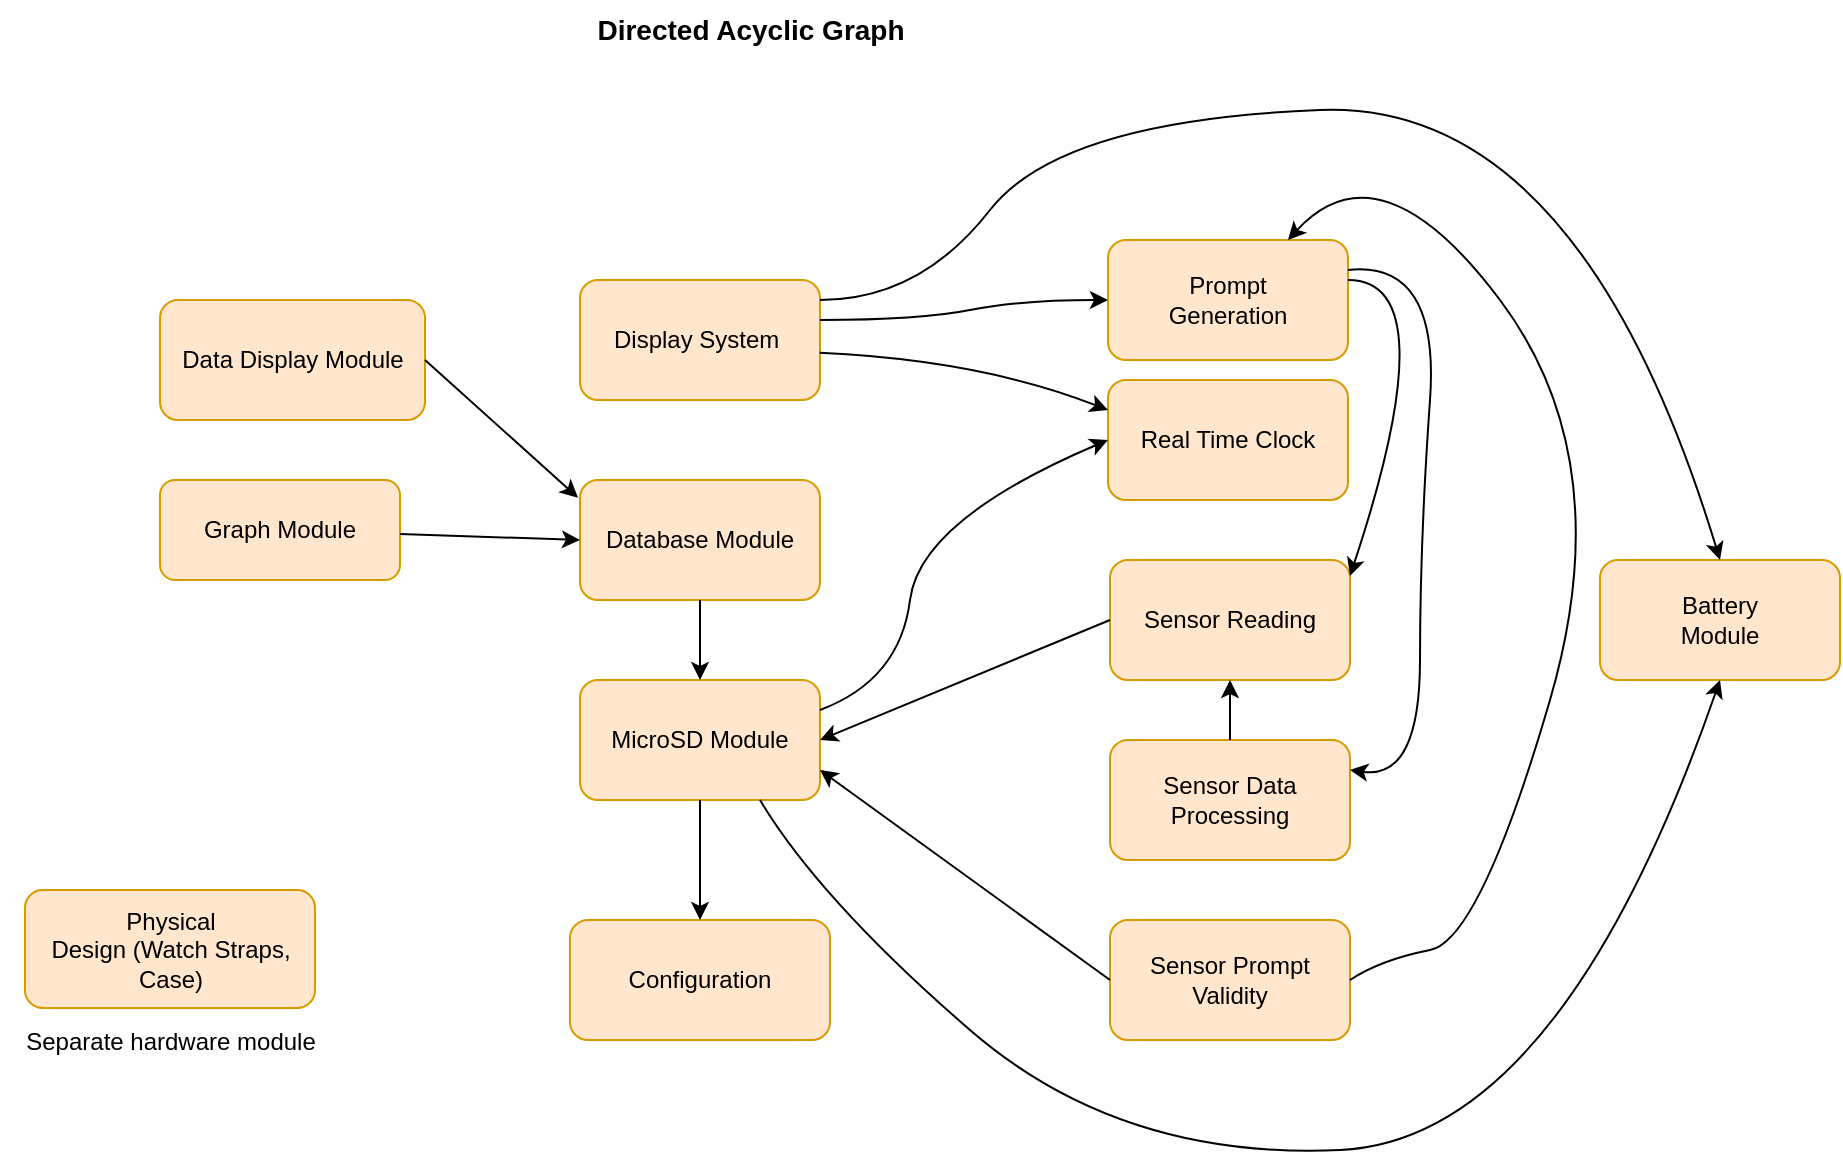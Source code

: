 <mxfile version="21.1.4" type="device">
  <diagram id="T5Ia3B2ij6ZGhML-wjGC" name="Page-1">
    <mxGraphModel dx="2306" dy="787" grid="1" gridSize="10" guides="1" tooltips="1" connect="1" arrows="1" fold="1" page="1" pageScale="1" pageWidth="827" pageHeight="1169" math="0" shadow="0">
      <root>
        <mxCell id="0" />
        <mxCell id="1" parent="0" />
        <mxCell id="xI7UZsL2ybSEAW52J3Ee-1" value="Battery &lt;br&gt;Module" style="rounded=1;whiteSpace=wrap;html=1;fillColor=#ffe6cc;strokeColor=#d79b00;" parent="1" vertex="1">
          <mxGeometry x="590" y="360" width="120" height="60" as="geometry" />
        </mxCell>
        <mxCell id="xI7UZsL2ybSEAW52J3Ee-2" value="Sensor Reading" style="rounded=1;whiteSpace=wrap;html=1;fillColor=#ffe6cc;strokeColor=#d79b00;" parent="1" vertex="1">
          <mxGeometry x="345" y="360" width="120" height="60" as="geometry" />
        </mxCell>
        <mxCell id="xI7UZsL2ybSEAW52J3Ee-4" value="Database Module" style="rounded=1;whiteSpace=wrap;html=1;fillColor=#ffe6cc;strokeColor=#d79b00;" parent="1" vertex="1">
          <mxGeometry x="80" y="320" width="120" height="60" as="geometry" />
        </mxCell>
        <mxCell id="xI7UZsL2ybSEAW52J3Ee-5" value="Display System&amp;nbsp;" style="rounded=1;whiteSpace=wrap;html=1;fillColor=#ffe6cc;strokeColor=#d79b00;" parent="1" vertex="1">
          <mxGeometry x="80" y="220" width="120" height="60" as="geometry" />
        </mxCell>
        <mxCell id="xI7UZsL2ybSEAW52J3Ee-6" value="Prompt &lt;br&gt;Generation" style="rounded=1;whiteSpace=wrap;html=1;fillColor=#ffe6cc;strokeColor=#d79b00;" parent="1" vertex="1">
          <mxGeometry x="344" y="200" width="120" height="60" as="geometry" />
        </mxCell>
        <mxCell id="xI7UZsL2ybSEAW52J3Ee-7" value="Real Time Clock" style="rounded=1;whiteSpace=wrap;html=1;fillColor=#ffe6cc;strokeColor=#d79b00;" parent="1" vertex="1">
          <mxGeometry x="344" y="270" width="120" height="60" as="geometry" />
        </mxCell>
        <mxCell id="xI7UZsL2ybSEAW52J3Ee-9" value="Graph Module" style="rounded=1;whiteSpace=wrap;html=1;fillColor=#ffe6cc;strokeColor=#d79b00;" parent="1" vertex="1">
          <mxGeometry x="-130" y="320" width="120" height="50" as="geometry" />
        </mxCell>
        <mxCell id="xI7UZsL2ybSEAW52J3Ee-10" value="Configuration" style="rounded=1;whiteSpace=wrap;html=1;fillColor=#ffe6cc;strokeColor=#d79b00;" parent="1" vertex="1">
          <mxGeometry x="75" y="540" width="130" height="60" as="geometry" />
        </mxCell>
        <mxCell id="xI7UZsL2ybSEAW52J3Ee-11" value="Physical &lt;br&gt;Design (Watch Straps, Case)" style="rounded=1;whiteSpace=wrap;html=1;fillColor=#ffe6cc;strokeColor=#d79b00;" parent="1" vertex="1">
          <mxGeometry x="-197.5" y="525" width="145" height="59" as="geometry" />
        </mxCell>
        <mxCell id="xI7UZsL2ybSEAW52J3Ee-12" value="&lt;font style=&quot;font-size: 14px;&quot;&gt;&lt;b&gt;Directed Acyclic Graph&lt;/b&gt;&lt;/font&gt;" style="text;html=1;align=center;verticalAlign=middle;resizable=0;points=[];autosize=1;strokeColor=none;fillColor=none;" parent="1" vertex="1">
          <mxGeometry x="75" y="80" width="180" height="30" as="geometry" />
        </mxCell>
        <mxCell id="xI7UZsL2ybSEAW52J3Ee-15" value="" style="curved=1;endArrow=classic;html=1;rounded=0;fontSize=14;exitX=0.999;exitY=0.607;exitDx=0;exitDy=0;exitPerimeter=0;entryX=0;entryY=0.25;entryDx=0;entryDy=0;" parent="1" source="xI7UZsL2ybSEAW52J3Ee-5" target="xI7UZsL2ybSEAW52J3Ee-7" edge="1">
          <mxGeometry width="50" height="50" relative="1" as="geometry">
            <mxPoint x="230" y="260" as="sourcePoint" />
            <mxPoint x="280" y="210" as="targetPoint" />
            <Array as="points">
              <mxPoint x="280" y="260" />
            </Array>
          </mxGeometry>
        </mxCell>
        <mxCell id="xI7UZsL2ybSEAW52J3Ee-16" value="" style="curved=1;endArrow=classic;html=1;rounded=0;fontSize=14;entryX=0;entryY=0.5;entryDx=0;entryDy=0;" parent="1" target="xI7UZsL2ybSEAW52J3Ee-6" edge="1">
          <mxGeometry width="50" height="50" relative="1" as="geometry">
            <mxPoint x="200" y="240" as="sourcePoint" />
            <mxPoint x="250" y="190" as="targetPoint" />
            <Array as="points">
              <mxPoint x="250" y="240" />
              <mxPoint x="300" y="230" />
            </Array>
          </mxGeometry>
        </mxCell>
        <mxCell id="xI7UZsL2ybSEAW52J3Ee-23" value="" style="curved=1;endArrow=classic;html=1;rounded=0;fontSize=14;entryX=0.5;entryY=0;entryDx=0;entryDy=0;" parent="1" target="xI7UZsL2ybSEAW52J3Ee-1" edge="1">
          <mxGeometry width="50" height="50" relative="1" as="geometry">
            <mxPoint x="200" y="230" as="sourcePoint" />
            <mxPoint x="250" y="180" as="targetPoint" />
            <Array as="points">
              <mxPoint x="250" y="230" />
              <mxPoint x="320" y="140" />
              <mxPoint x="580" y="130" />
            </Array>
          </mxGeometry>
        </mxCell>
        <mxCell id="xI7UZsL2ybSEAW52J3Ee-25" value="&lt;font style=&quot;font-size: 12px;&quot;&gt;Separate hardware module&lt;/font&gt;" style="text;html=1;align=center;verticalAlign=middle;resizable=0;points=[];autosize=1;strokeColor=none;fillColor=none;fontSize=14;" parent="1" vertex="1">
          <mxGeometry x="-210" y="585" width="170" height="30" as="geometry" />
        </mxCell>
        <mxCell id="_8-R_I_XYCZeScW_nRGy-1" value="MicroSD Module" style="rounded=1;whiteSpace=wrap;html=1;fillColor=#ffe6cc;strokeColor=#d79b00;" parent="1" vertex="1">
          <mxGeometry x="80" y="420" width="120" height="60" as="geometry" />
        </mxCell>
        <mxCell id="_8-R_I_XYCZeScW_nRGy-3" value="Sensor Data Processing" style="rounded=1;whiteSpace=wrap;html=1;fillColor=#ffe6cc;strokeColor=#d79b00;" parent="1" vertex="1">
          <mxGeometry x="345" y="450" width="120" height="60" as="geometry" />
        </mxCell>
        <mxCell id="_8-R_I_XYCZeScW_nRGy-4" value="Sensor Prompt Validity" style="rounded=1;whiteSpace=wrap;html=1;fillColor=#ffe6cc;strokeColor=#d79b00;" parent="1" vertex="1">
          <mxGeometry x="345" y="540" width="120" height="60" as="geometry" />
        </mxCell>
        <mxCell id="_8-R_I_XYCZeScW_nRGy-5" value="Data Display Module" style="rounded=1;whiteSpace=wrap;html=1;fillColor=#ffe6cc;strokeColor=#d79b00;" parent="1" vertex="1">
          <mxGeometry x="-130" y="230" width="132.5" height="60" as="geometry" />
        </mxCell>
        <mxCell id="_8-R_I_XYCZeScW_nRGy-7" value="" style="endArrow=classic;html=1;rounded=0;exitX=0.5;exitY=1;exitDx=0;exitDy=0;entryX=0.5;entryY=0;entryDx=0;entryDy=0;" parent="1" source="xI7UZsL2ybSEAW52J3Ee-4" target="_8-R_I_XYCZeScW_nRGy-1" edge="1">
          <mxGeometry width="50" height="50" relative="1" as="geometry">
            <mxPoint x="150" y="450" as="sourcePoint" />
            <mxPoint x="200" y="400" as="targetPoint" />
          </mxGeometry>
        </mxCell>
        <mxCell id="_8-R_I_XYCZeScW_nRGy-9" value="" style="endArrow=classic;html=1;rounded=0;entryX=0;entryY=0.5;entryDx=0;entryDy=0;" parent="1" source="xI7UZsL2ybSEAW52J3Ee-9" target="xI7UZsL2ybSEAW52J3Ee-4" edge="1">
          <mxGeometry width="50" height="50" relative="1" as="geometry">
            <mxPoint x="-10" y="450" as="sourcePoint" />
            <mxPoint x="40" y="400" as="targetPoint" />
          </mxGeometry>
        </mxCell>
        <mxCell id="_8-R_I_XYCZeScW_nRGy-10" value="" style="endArrow=classic;html=1;rounded=0;entryX=0.5;entryY=0;entryDx=0;entryDy=0;exitX=0.5;exitY=1;exitDx=0;exitDy=0;" parent="1" source="_8-R_I_XYCZeScW_nRGy-1" target="xI7UZsL2ybSEAW52J3Ee-10" edge="1">
          <mxGeometry width="50" height="50" relative="1" as="geometry">
            <mxPoint x="80" y="530" as="sourcePoint" />
            <mxPoint x="130" y="480" as="targetPoint" />
          </mxGeometry>
        </mxCell>
        <mxCell id="_8-R_I_XYCZeScW_nRGy-11" value="" style="curved=1;endArrow=classic;html=1;rounded=0;entryX=0;entryY=0.5;entryDx=0;entryDy=0;exitX=1;exitY=0.25;exitDx=0;exitDy=0;" parent="1" source="_8-R_I_XYCZeScW_nRGy-1" target="xI7UZsL2ybSEAW52J3Ee-7" edge="1">
          <mxGeometry width="50" height="50" relative="1" as="geometry">
            <mxPoint x="200" y="460" as="sourcePoint" />
            <mxPoint x="250" y="410" as="targetPoint" />
            <Array as="points">
              <mxPoint x="240" y="420" />
              <mxPoint x="250" y="340" />
            </Array>
          </mxGeometry>
        </mxCell>
        <mxCell id="_8-R_I_XYCZeScW_nRGy-13" value="" style="curved=1;endArrow=classic;html=1;rounded=0;entryX=1;entryY=0.133;entryDx=0;entryDy=0;entryPerimeter=0;" parent="1" target="xI7UZsL2ybSEAW52J3Ee-2" edge="1">
          <mxGeometry width="50" height="50" relative="1" as="geometry">
            <mxPoint x="464" y="220" as="sourcePoint" />
            <mxPoint x="514" y="170" as="targetPoint" />
            <Array as="points">
              <mxPoint x="514" y="220" />
            </Array>
          </mxGeometry>
        </mxCell>
        <mxCell id="_8-R_I_XYCZeScW_nRGy-14" value="" style="curved=1;endArrow=classic;html=1;rounded=0;exitX=1;exitY=0.25;exitDx=0;exitDy=0;entryX=1;entryY=0.25;entryDx=0;entryDy=0;" parent="1" source="xI7UZsL2ybSEAW52J3Ee-6" target="_8-R_I_XYCZeScW_nRGy-3" edge="1">
          <mxGeometry width="50" height="50" relative="1" as="geometry">
            <mxPoint x="470" y="210" as="sourcePoint" />
            <mxPoint x="470" y="450" as="targetPoint" />
            <Array as="points">
              <mxPoint x="510" y="210" />
              <mxPoint x="500" y="350" />
              <mxPoint x="500" y="470" />
            </Array>
          </mxGeometry>
        </mxCell>
        <mxCell id="_8-R_I_XYCZeScW_nRGy-15" value="" style="curved=1;endArrow=classic;html=1;rounded=0;exitX=1;exitY=0.5;exitDx=0;exitDy=0;entryX=0.75;entryY=0;entryDx=0;entryDy=0;" parent="1" source="_8-R_I_XYCZeScW_nRGy-4" target="xI7UZsL2ybSEAW52J3Ee-6" edge="1">
          <mxGeometry width="50" height="50" relative="1" as="geometry">
            <mxPoint x="470" y="570" as="sourcePoint" />
            <mxPoint x="460" y="210" as="targetPoint" />
            <Array as="points">
              <mxPoint x="480" y="560" />
              <mxPoint x="530" y="550" />
              <mxPoint x="600" y="310" />
              <mxPoint x="480" y="150" />
            </Array>
          </mxGeometry>
        </mxCell>
        <mxCell id="_8-R_I_XYCZeScW_nRGy-17" value="" style="endArrow=classic;html=1;rounded=0;entryX=1;entryY=0.5;entryDx=0;entryDy=0;exitX=0;exitY=0.5;exitDx=0;exitDy=0;" parent="1" source="xI7UZsL2ybSEAW52J3Ee-2" target="_8-R_I_XYCZeScW_nRGy-1" edge="1">
          <mxGeometry width="50" height="50" relative="1" as="geometry">
            <mxPoint x="240" y="510" as="sourcePoint" />
            <mxPoint x="290" y="460" as="targetPoint" />
          </mxGeometry>
        </mxCell>
        <mxCell id="_8-R_I_XYCZeScW_nRGy-18" value="" style="endArrow=classic;html=1;rounded=0;exitX=0.5;exitY=0;exitDx=0;exitDy=0;entryX=0.5;entryY=1;entryDx=0;entryDy=0;" parent="1" source="_8-R_I_XYCZeScW_nRGy-3" target="xI7UZsL2ybSEAW52J3Ee-2" edge="1">
          <mxGeometry width="50" height="50" relative="1" as="geometry">
            <mxPoint x="360" y="470" as="sourcePoint" />
            <mxPoint x="410" y="420" as="targetPoint" />
          </mxGeometry>
        </mxCell>
        <mxCell id="_8-R_I_XYCZeScW_nRGy-19" value="" style="endArrow=classic;html=1;rounded=0;exitX=0;exitY=0.5;exitDx=0;exitDy=0;entryX=1;entryY=0.75;entryDx=0;entryDy=0;" parent="1" source="_8-R_I_XYCZeScW_nRGy-4" target="_8-R_I_XYCZeScW_nRGy-1" edge="1">
          <mxGeometry width="50" height="50" relative="1" as="geometry">
            <mxPoint x="230" y="540" as="sourcePoint" />
            <mxPoint x="280" y="490" as="targetPoint" />
          </mxGeometry>
        </mxCell>
        <mxCell id="_8-R_I_XYCZeScW_nRGy-20" value="" style="endArrow=classic;html=1;rounded=0;entryX=-0.008;entryY=0.148;entryDx=0;entryDy=0;exitX=1;exitY=0.5;exitDx=0;exitDy=0;entryPerimeter=0;" parent="1" source="_8-R_I_XYCZeScW_nRGy-5" target="xI7UZsL2ybSEAW52J3Ee-4" edge="1">
          <mxGeometry width="50" height="50" relative="1" as="geometry">
            <mxPoint x="-10" y="290" as="sourcePoint" />
            <mxPoint x="40" y="240" as="targetPoint" />
          </mxGeometry>
        </mxCell>
        <mxCell id="_8-R_I_XYCZeScW_nRGy-21" value="" style="curved=1;endArrow=classic;html=1;rounded=0;entryX=0.5;entryY=1;entryDx=0;entryDy=0;exitX=0.75;exitY=1;exitDx=0;exitDy=0;" parent="1" source="_8-R_I_XYCZeScW_nRGy-1" target="xI7UZsL2ybSEAW52J3Ee-1" edge="1">
          <mxGeometry width="50" height="50" relative="1" as="geometry">
            <mxPoint x="350" y="710" as="sourcePoint" />
            <mxPoint x="400" y="660" as="targetPoint" />
            <Array as="points">
              <mxPoint x="200" y="530" />
              <mxPoint x="350" y="660" />
              <mxPoint x="570" y="650" />
            </Array>
          </mxGeometry>
        </mxCell>
      </root>
    </mxGraphModel>
  </diagram>
</mxfile>
